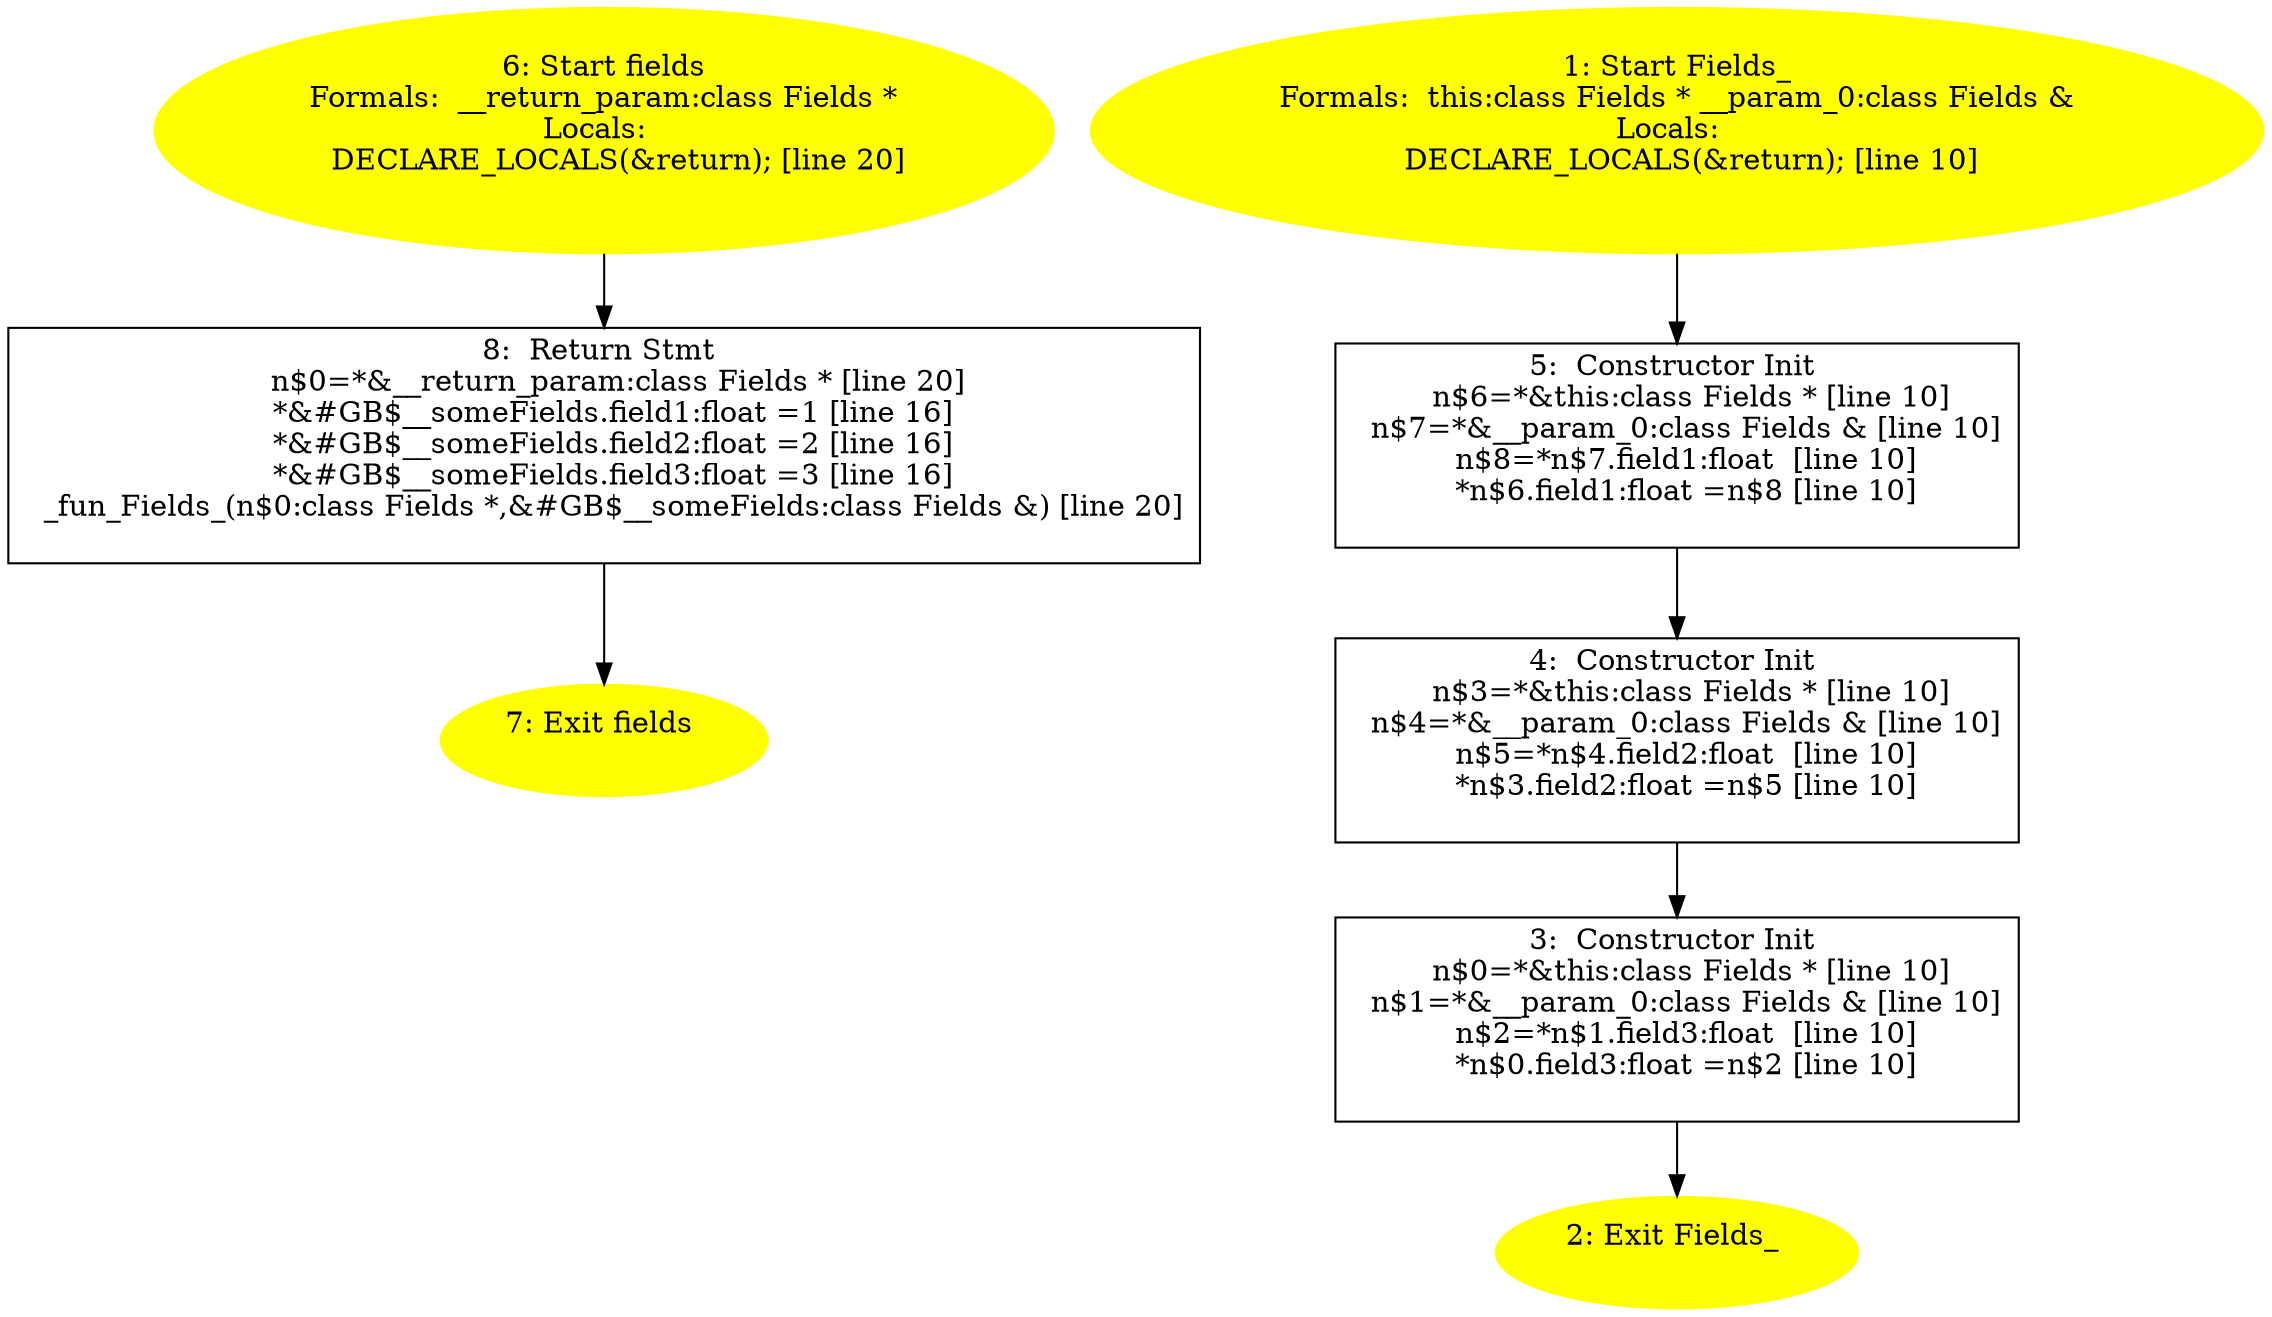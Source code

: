 /* @generated */
digraph iCFG {
8 [label="8:  Return Stmt \n   n$0=*&__return_param:class Fields * [line 20]\n  *&#GB$__someFields.field1:float =1 [line 16]\n  *&#GB$__someFields.field2:float =2 [line 16]\n  *&#GB$__someFields.field3:float =3 [line 16]\n  _fun_Fields_(n$0:class Fields *,&#GB$__someFields:class Fields &) [line 20]\n " shape="box"]
	

	 8 -> 7 ;
7 [label="7: Exit fields \n  " color=yellow style=filled]
	

6 [label="6: Start fields\nFormals:  __return_param:class Fields *\nLocals:  \n   DECLARE_LOCALS(&return); [line 20]\n " color=yellow style=filled]
	

	 6 -> 8 ;
5 [label="5:  Constructor Init \n   n$6=*&this:class Fields * [line 10]\n  n$7=*&__param_0:class Fields & [line 10]\n  n$8=*n$7.field1:float  [line 10]\n  *n$6.field1:float =n$8 [line 10]\n " shape="box"]
	

	 5 -> 4 ;
4 [label="4:  Constructor Init \n   n$3=*&this:class Fields * [line 10]\n  n$4=*&__param_0:class Fields & [line 10]\n  n$5=*n$4.field2:float  [line 10]\n  *n$3.field2:float =n$5 [line 10]\n " shape="box"]
	

	 4 -> 3 ;
3 [label="3:  Constructor Init \n   n$0=*&this:class Fields * [line 10]\n  n$1=*&__param_0:class Fields & [line 10]\n  n$2=*n$1.field3:float  [line 10]\n  *n$0.field3:float =n$2 [line 10]\n " shape="box"]
	

	 3 -> 2 ;
2 [label="2: Exit Fields_ \n  " color=yellow style=filled]
	

1 [label="1: Start Fields_\nFormals:  this:class Fields * __param_0:class Fields &\nLocals:  \n   DECLARE_LOCALS(&return); [line 10]\n " color=yellow style=filled]
	

	 1 -> 5 ;
}
